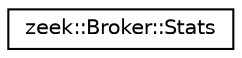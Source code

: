 digraph "Graphical Class Hierarchy"
{
 // LATEX_PDF_SIZE
  edge [fontname="Helvetica",fontsize="10",labelfontname="Helvetica",labelfontsize="10"];
  node [fontname="Helvetica",fontsize="10",shape=record];
  rankdir="LR";
  Node0 [label="zeek::Broker::Stats",height=0.2,width=0.4,color="black", fillcolor="white", style="filled",URL="$d3/d05/namespacezeek_1_1Broker.html#d9/d05/structzeek_1_1Broker_1_1Stats",tooltip=" "];
}
